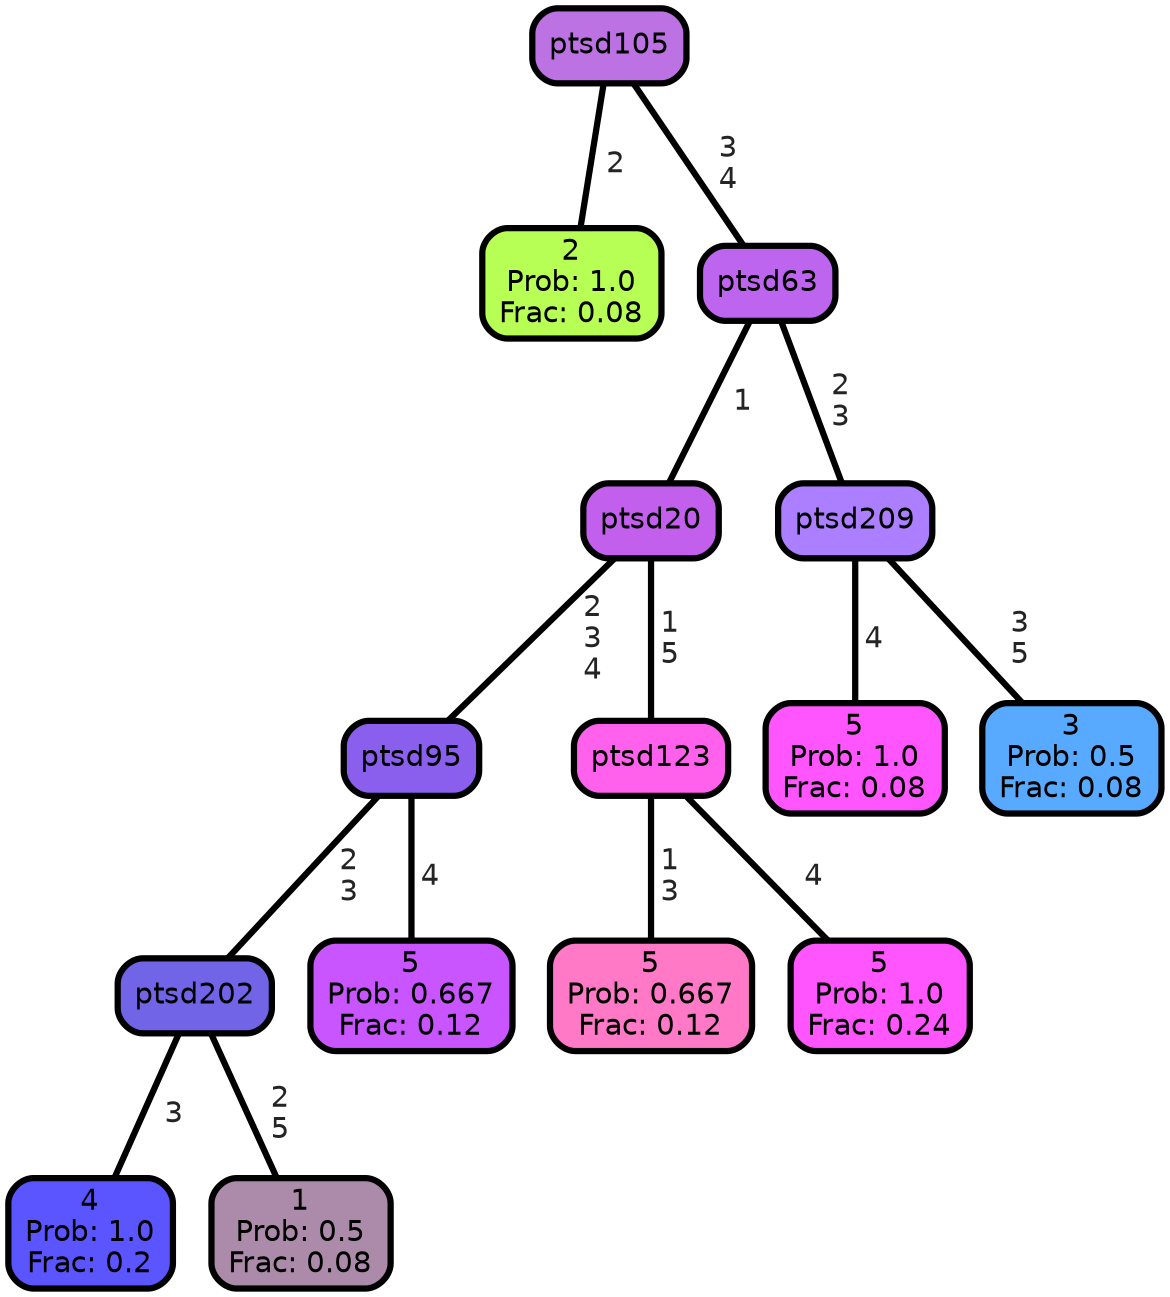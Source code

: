 graph Tree {
node [shape=box, style="filled, rounded",color="black",penwidth="3",fontcolor="black",                 fontname=helvetica] ;
graph [ranksep="0 equally", splines=straight,                 bgcolor=transparent, dpi=200] ;
edge [fontname=helvetica, fontweight=bold,fontcolor=grey14,color=black] ;
0 [label="2
Prob: 1.0
Frac: 0.08", fillcolor="#b8ff55"] ;
1 [label="ptsd105", fillcolor="#bd72e3"] ;
2 [label="4
Prob: 1.0
Frac: 0.2", fillcolor="#5a55ff"] ;
3 [label="ptsd202", fillcolor="#7164e6"] ;
4 [label="1
Prob: 0.5
Frac: 0.08", fillcolor="#ac8baa"] ;
5 [label="ptsd95", fillcolor="#8b5fee"] ;
6 [label="5
Prob: 0.667
Frac: 0.12", fillcolor="#c855ff"] ;
7 [label="ptsd20", fillcolor="#c260ed"] ;
8 [label="5
Prob: 0.667
Frac: 0.12", fillcolor="#ff79c6"] ;
9 [label="ptsd123", fillcolor="#ff61ec"] ;
10 [label="5
Prob: 1.0
Frac: 0.24", fillcolor="#ff55ff"] ;
11 [label="ptsd63", fillcolor="#be65f0"] ;
12 [label="5
Prob: 1.0
Frac: 0.08", fillcolor="#ff55ff"] ;
13 [label="ptsd209", fillcolor="#ab7fff"] ;
14 [label="3
Prob: 0.5
Frac: 0.08", fillcolor="#57aaff"] ;
1 -- 0 [label=" 2",penwidth=3] ;
1 -- 11 [label=" 3\n 4",penwidth=3] ;
3 -- 2 [label=" 3",penwidth=3] ;
3 -- 4 [label=" 2\n 5",penwidth=3] ;
5 -- 3 [label=" 2\n 3",penwidth=3] ;
5 -- 6 [label=" 4",penwidth=3] ;
7 -- 5 [label=" 2\n 3\n 4",penwidth=3] ;
7 -- 9 [label=" 1\n 5",penwidth=3] ;
9 -- 8 [label=" 1\n 3",penwidth=3] ;
9 -- 10 [label=" 4",penwidth=3] ;
11 -- 7 [label=" 1",penwidth=3] ;
11 -- 13 [label=" 2\n 3",penwidth=3] ;
13 -- 12 [label=" 4",penwidth=3] ;
13 -- 14 [label=" 3\n 5",penwidth=3] ;
{rank = same;}}